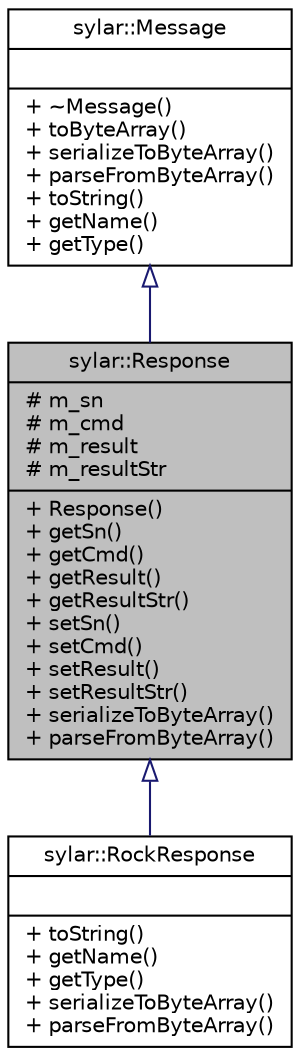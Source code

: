 digraph "sylar::Response"
{
 // LATEX_PDF_SIZE
  edge [fontname="Helvetica",fontsize="10",labelfontname="Helvetica",labelfontsize="10"];
  node [fontname="Helvetica",fontsize="10",shape=record];
  Node1 [label="{sylar::Response\n|# m_sn\l# m_cmd\l# m_result\l# m_resultStr\l|+ Response()\l+ getSn()\l+ getCmd()\l+ getResult()\l+ getResultStr()\l+ setSn()\l+ setCmd()\l+ setResult()\l+ setResultStr()\l+ serializeToByteArray()\l+ parseFromByteArray()\l}",height=0.2,width=0.4,color="black", fillcolor="grey75", style="filled", fontcolor="black",tooltip=" "];
  Node2 -> Node1 [dir="back",color="midnightblue",fontsize="10",style="solid",arrowtail="onormal",fontname="Helvetica"];
  Node2 [label="{sylar::Message\n||+ ~Message()\l+ toByteArray()\l+ serializeToByteArray()\l+ parseFromByteArray()\l+ toString()\l+ getName()\l+ getType()\l}",height=0.2,width=0.4,color="black", fillcolor="white", style="filled",URL="$classsylar_1_1Message.html",tooltip=" "];
  Node1 -> Node3 [dir="back",color="midnightblue",fontsize="10",style="solid",arrowtail="onormal",fontname="Helvetica"];
  Node3 [label="{sylar::RockResponse\n||+ toString()\l+ getName()\l+ getType()\l+ serializeToByteArray()\l+ parseFromByteArray()\l}",height=0.2,width=0.4,color="black", fillcolor="white", style="filled",URL="$classsylar_1_1RockResponse.html",tooltip=" "];
}
